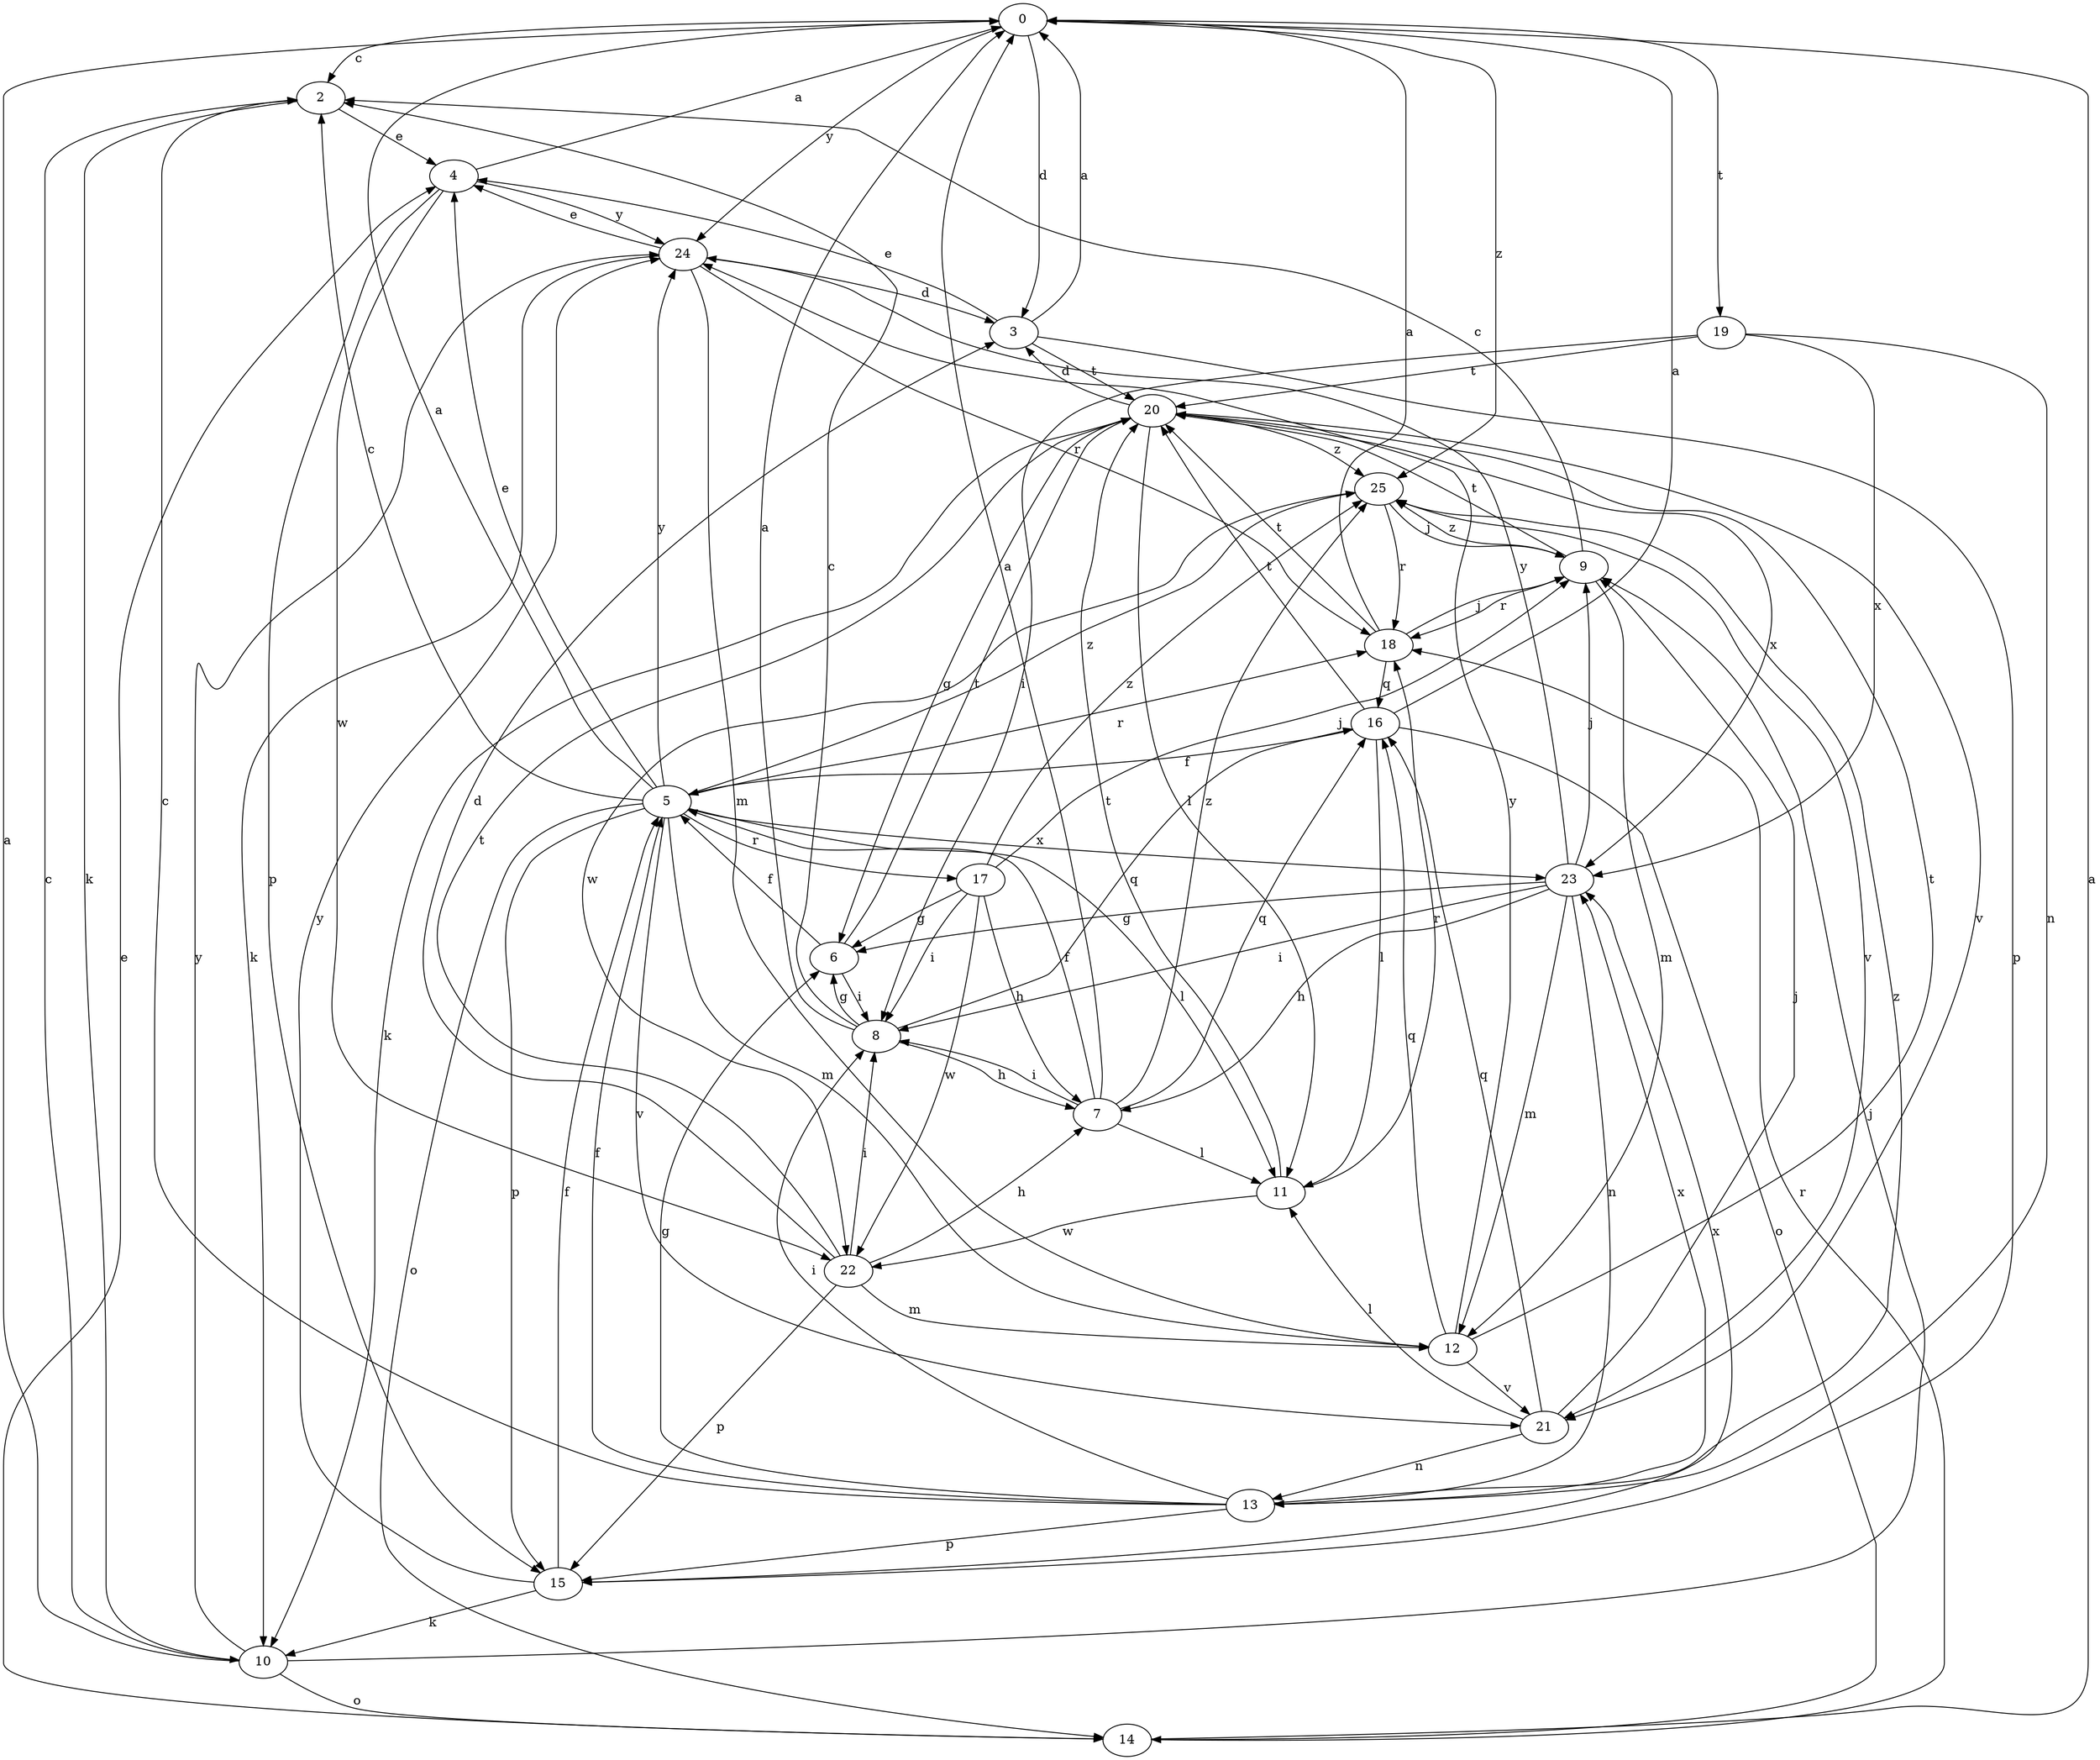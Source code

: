 strict digraph  {
0;
2;
3;
4;
5;
6;
7;
8;
9;
10;
11;
12;
13;
14;
15;
16;
17;
18;
19;
20;
21;
22;
23;
24;
25;
0 -> 2  [label=c];
0 -> 3  [label=d];
0 -> 19  [label=t];
0 -> 24  [label=y];
0 -> 25  [label=z];
2 -> 4  [label=e];
2 -> 10  [label=k];
3 -> 0  [label=a];
3 -> 4  [label=e];
3 -> 15  [label=p];
3 -> 20  [label=t];
4 -> 0  [label=a];
4 -> 15  [label=p];
4 -> 22  [label=w];
4 -> 24  [label=y];
5 -> 0  [label=a];
5 -> 2  [label=c];
5 -> 4  [label=e];
5 -> 11  [label=l];
5 -> 12  [label=m];
5 -> 14  [label=o];
5 -> 15  [label=p];
5 -> 17  [label=r];
5 -> 18  [label=r];
5 -> 21  [label=v];
5 -> 23  [label=x];
5 -> 24  [label=y];
5 -> 25  [label=z];
6 -> 5  [label=f];
6 -> 8  [label=i];
6 -> 20  [label=t];
7 -> 0  [label=a];
7 -> 5  [label=f];
7 -> 8  [label=i];
7 -> 11  [label=l];
7 -> 16  [label=q];
7 -> 25  [label=z];
8 -> 0  [label=a];
8 -> 2  [label=c];
8 -> 6  [label=g];
8 -> 7  [label=h];
8 -> 16  [label=q];
9 -> 2  [label=c];
9 -> 12  [label=m];
9 -> 18  [label=r];
9 -> 20  [label=t];
9 -> 25  [label=z];
10 -> 0  [label=a];
10 -> 2  [label=c];
10 -> 9  [label=j];
10 -> 14  [label=o];
10 -> 24  [label=y];
11 -> 18  [label=r];
11 -> 20  [label=t];
11 -> 22  [label=w];
12 -> 16  [label=q];
12 -> 20  [label=t];
12 -> 21  [label=v];
12 -> 24  [label=y];
13 -> 2  [label=c];
13 -> 5  [label=f];
13 -> 6  [label=g];
13 -> 8  [label=i];
13 -> 15  [label=p];
13 -> 23  [label=x];
13 -> 25  [label=z];
14 -> 0  [label=a];
14 -> 4  [label=e];
14 -> 18  [label=r];
15 -> 5  [label=f];
15 -> 10  [label=k];
15 -> 23  [label=x];
15 -> 24  [label=y];
16 -> 0  [label=a];
16 -> 5  [label=f];
16 -> 11  [label=l];
16 -> 14  [label=o];
16 -> 20  [label=t];
17 -> 6  [label=g];
17 -> 7  [label=h];
17 -> 8  [label=i];
17 -> 9  [label=j];
17 -> 22  [label=w];
17 -> 25  [label=z];
18 -> 0  [label=a];
18 -> 9  [label=j];
18 -> 16  [label=q];
18 -> 20  [label=t];
19 -> 8  [label=i];
19 -> 13  [label=n];
19 -> 20  [label=t];
19 -> 23  [label=x];
20 -> 3  [label=d];
20 -> 6  [label=g];
20 -> 10  [label=k];
20 -> 11  [label=l];
20 -> 21  [label=v];
20 -> 23  [label=x];
20 -> 25  [label=z];
21 -> 9  [label=j];
21 -> 11  [label=l];
21 -> 13  [label=n];
21 -> 16  [label=q];
22 -> 3  [label=d];
22 -> 7  [label=h];
22 -> 8  [label=i];
22 -> 12  [label=m];
22 -> 15  [label=p];
22 -> 20  [label=t];
23 -> 6  [label=g];
23 -> 7  [label=h];
23 -> 8  [label=i];
23 -> 9  [label=j];
23 -> 12  [label=m];
23 -> 13  [label=n];
23 -> 24  [label=y];
24 -> 3  [label=d];
24 -> 4  [label=e];
24 -> 10  [label=k];
24 -> 12  [label=m];
24 -> 18  [label=r];
25 -> 9  [label=j];
25 -> 18  [label=r];
25 -> 21  [label=v];
25 -> 22  [label=w];
}
